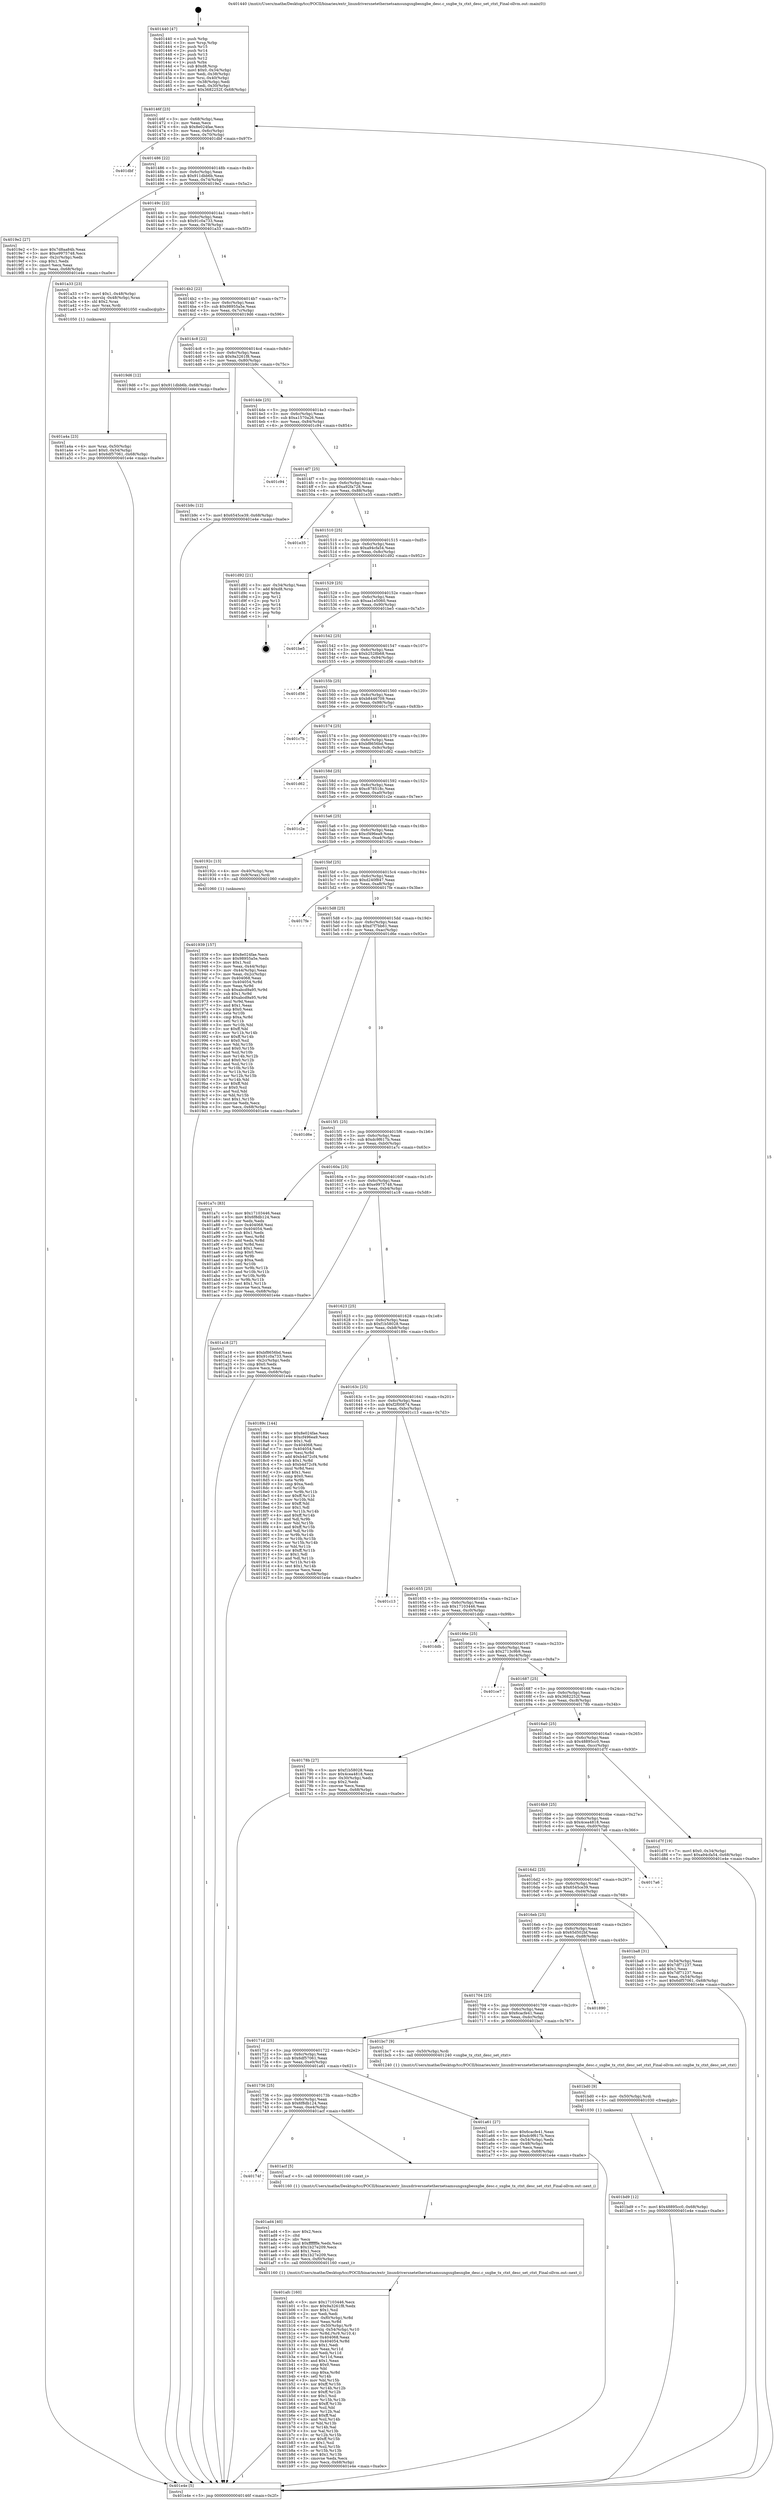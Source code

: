 digraph "0x401440" {
  label = "0x401440 (/mnt/c/Users/mathe/Desktop/tcc/POCII/binaries/extr_linuxdriversnetethernetsamsungsxgbesxgbe_desc.c_sxgbe_tx_ctxt_desc_set_ctxt_Final-ollvm.out::main(0))"
  labelloc = "t"
  node[shape=record]

  Entry [label="",width=0.3,height=0.3,shape=circle,fillcolor=black,style=filled]
  "0x40146f" [label="{
     0x40146f [23]\l
     | [instrs]\l
     &nbsp;&nbsp;0x40146f \<+3\>: mov -0x68(%rbp),%eax\l
     &nbsp;&nbsp;0x401472 \<+2\>: mov %eax,%ecx\l
     &nbsp;&nbsp;0x401474 \<+6\>: sub $0x8e024fae,%ecx\l
     &nbsp;&nbsp;0x40147a \<+3\>: mov %eax,-0x6c(%rbp)\l
     &nbsp;&nbsp;0x40147d \<+3\>: mov %ecx,-0x70(%rbp)\l
     &nbsp;&nbsp;0x401480 \<+6\>: je 0000000000401dbf \<main+0x97f\>\l
  }"]
  "0x401dbf" [label="{
     0x401dbf\l
  }", style=dashed]
  "0x401486" [label="{
     0x401486 [22]\l
     | [instrs]\l
     &nbsp;&nbsp;0x401486 \<+5\>: jmp 000000000040148b \<main+0x4b\>\l
     &nbsp;&nbsp;0x40148b \<+3\>: mov -0x6c(%rbp),%eax\l
     &nbsp;&nbsp;0x40148e \<+5\>: sub $0x911dbb6b,%eax\l
     &nbsp;&nbsp;0x401493 \<+3\>: mov %eax,-0x74(%rbp)\l
     &nbsp;&nbsp;0x401496 \<+6\>: je 00000000004019e2 \<main+0x5a2\>\l
  }"]
  Exit [label="",width=0.3,height=0.3,shape=circle,fillcolor=black,style=filled,peripheries=2]
  "0x4019e2" [label="{
     0x4019e2 [27]\l
     | [instrs]\l
     &nbsp;&nbsp;0x4019e2 \<+5\>: mov $0x7d8aa84b,%eax\l
     &nbsp;&nbsp;0x4019e7 \<+5\>: mov $0xe9975748,%ecx\l
     &nbsp;&nbsp;0x4019ec \<+3\>: mov -0x2c(%rbp),%edx\l
     &nbsp;&nbsp;0x4019ef \<+3\>: cmp $0x1,%edx\l
     &nbsp;&nbsp;0x4019f2 \<+3\>: cmovl %ecx,%eax\l
     &nbsp;&nbsp;0x4019f5 \<+3\>: mov %eax,-0x68(%rbp)\l
     &nbsp;&nbsp;0x4019f8 \<+5\>: jmp 0000000000401e4e \<main+0xa0e\>\l
  }"]
  "0x40149c" [label="{
     0x40149c [22]\l
     | [instrs]\l
     &nbsp;&nbsp;0x40149c \<+5\>: jmp 00000000004014a1 \<main+0x61\>\l
     &nbsp;&nbsp;0x4014a1 \<+3\>: mov -0x6c(%rbp),%eax\l
     &nbsp;&nbsp;0x4014a4 \<+5\>: sub $0x91c0a733,%eax\l
     &nbsp;&nbsp;0x4014a9 \<+3\>: mov %eax,-0x78(%rbp)\l
     &nbsp;&nbsp;0x4014ac \<+6\>: je 0000000000401a33 \<main+0x5f3\>\l
  }"]
  "0x401bd9" [label="{
     0x401bd9 [12]\l
     | [instrs]\l
     &nbsp;&nbsp;0x401bd9 \<+7\>: movl $0x48895cc0,-0x68(%rbp)\l
     &nbsp;&nbsp;0x401be0 \<+5\>: jmp 0000000000401e4e \<main+0xa0e\>\l
  }"]
  "0x401a33" [label="{
     0x401a33 [23]\l
     | [instrs]\l
     &nbsp;&nbsp;0x401a33 \<+7\>: movl $0x1,-0x48(%rbp)\l
     &nbsp;&nbsp;0x401a3a \<+4\>: movslq -0x48(%rbp),%rax\l
     &nbsp;&nbsp;0x401a3e \<+4\>: shl $0x2,%rax\l
     &nbsp;&nbsp;0x401a42 \<+3\>: mov %rax,%rdi\l
     &nbsp;&nbsp;0x401a45 \<+5\>: call 0000000000401050 \<malloc@plt\>\l
     | [calls]\l
     &nbsp;&nbsp;0x401050 \{1\} (unknown)\l
  }"]
  "0x4014b2" [label="{
     0x4014b2 [22]\l
     | [instrs]\l
     &nbsp;&nbsp;0x4014b2 \<+5\>: jmp 00000000004014b7 \<main+0x77\>\l
     &nbsp;&nbsp;0x4014b7 \<+3\>: mov -0x6c(%rbp),%eax\l
     &nbsp;&nbsp;0x4014ba \<+5\>: sub $0x98955a5e,%eax\l
     &nbsp;&nbsp;0x4014bf \<+3\>: mov %eax,-0x7c(%rbp)\l
     &nbsp;&nbsp;0x4014c2 \<+6\>: je 00000000004019d6 \<main+0x596\>\l
  }"]
  "0x401bd0" [label="{
     0x401bd0 [9]\l
     | [instrs]\l
     &nbsp;&nbsp;0x401bd0 \<+4\>: mov -0x50(%rbp),%rdi\l
     &nbsp;&nbsp;0x401bd4 \<+5\>: call 0000000000401030 \<free@plt\>\l
     | [calls]\l
     &nbsp;&nbsp;0x401030 \{1\} (unknown)\l
  }"]
  "0x4019d6" [label="{
     0x4019d6 [12]\l
     | [instrs]\l
     &nbsp;&nbsp;0x4019d6 \<+7\>: movl $0x911dbb6b,-0x68(%rbp)\l
     &nbsp;&nbsp;0x4019dd \<+5\>: jmp 0000000000401e4e \<main+0xa0e\>\l
  }"]
  "0x4014c8" [label="{
     0x4014c8 [22]\l
     | [instrs]\l
     &nbsp;&nbsp;0x4014c8 \<+5\>: jmp 00000000004014cd \<main+0x8d\>\l
     &nbsp;&nbsp;0x4014cd \<+3\>: mov -0x6c(%rbp),%eax\l
     &nbsp;&nbsp;0x4014d0 \<+5\>: sub $0x9a3261f8,%eax\l
     &nbsp;&nbsp;0x4014d5 \<+3\>: mov %eax,-0x80(%rbp)\l
     &nbsp;&nbsp;0x4014d8 \<+6\>: je 0000000000401b9c \<main+0x75c\>\l
  }"]
  "0x401afc" [label="{
     0x401afc [160]\l
     | [instrs]\l
     &nbsp;&nbsp;0x401afc \<+5\>: mov $0x17103446,%ecx\l
     &nbsp;&nbsp;0x401b01 \<+5\>: mov $0x9a3261f8,%edx\l
     &nbsp;&nbsp;0x401b06 \<+3\>: mov $0x1,%sil\l
     &nbsp;&nbsp;0x401b09 \<+2\>: xor %edi,%edi\l
     &nbsp;&nbsp;0x401b0b \<+7\>: mov -0xf0(%rbp),%r8d\l
     &nbsp;&nbsp;0x401b12 \<+4\>: imul %eax,%r8d\l
     &nbsp;&nbsp;0x401b16 \<+4\>: mov -0x50(%rbp),%r9\l
     &nbsp;&nbsp;0x401b1a \<+4\>: movslq -0x54(%rbp),%r10\l
     &nbsp;&nbsp;0x401b1e \<+4\>: mov %r8d,(%r9,%r10,4)\l
     &nbsp;&nbsp;0x401b22 \<+7\>: mov 0x404068,%eax\l
     &nbsp;&nbsp;0x401b29 \<+8\>: mov 0x404054,%r8d\l
     &nbsp;&nbsp;0x401b31 \<+3\>: sub $0x1,%edi\l
     &nbsp;&nbsp;0x401b34 \<+3\>: mov %eax,%r11d\l
     &nbsp;&nbsp;0x401b37 \<+3\>: add %edi,%r11d\l
     &nbsp;&nbsp;0x401b3a \<+4\>: imul %r11d,%eax\l
     &nbsp;&nbsp;0x401b3e \<+3\>: and $0x1,%eax\l
     &nbsp;&nbsp;0x401b41 \<+3\>: cmp $0x0,%eax\l
     &nbsp;&nbsp;0x401b44 \<+3\>: sete %bl\l
     &nbsp;&nbsp;0x401b47 \<+4\>: cmp $0xa,%r8d\l
     &nbsp;&nbsp;0x401b4b \<+4\>: setl %r14b\l
     &nbsp;&nbsp;0x401b4f \<+3\>: mov %bl,%r15b\l
     &nbsp;&nbsp;0x401b52 \<+4\>: xor $0xff,%r15b\l
     &nbsp;&nbsp;0x401b56 \<+3\>: mov %r14b,%r12b\l
     &nbsp;&nbsp;0x401b59 \<+4\>: xor $0xff,%r12b\l
     &nbsp;&nbsp;0x401b5d \<+4\>: xor $0x1,%sil\l
     &nbsp;&nbsp;0x401b61 \<+3\>: mov %r15b,%r13b\l
     &nbsp;&nbsp;0x401b64 \<+4\>: and $0xff,%r13b\l
     &nbsp;&nbsp;0x401b68 \<+3\>: and %sil,%bl\l
     &nbsp;&nbsp;0x401b6b \<+3\>: mov %r12b,%al\l
     &nbsp;&nbsp;0x401b6e \<+2\>: and $0xff,%al\l
     &nbsp;&nbsp;0x401b70 \<+3\>: and %sil,%r14b\l
     &nbsp;&nbsp;0x401b73 \<+3\>: or %bl,%r13b\l
     &nbsp;&nbsp;0x401b76 \<+3\>: or %r14b,%al\l
     &nbsp;&nbsp;0x401b79 \<+3\>: xor %al,%r13b\l
     &nbsp;&nbsp;0x401b7c \<+3\>: or %r12b,%r15b\l
     &nbsp;&nbsp;0x401b7f \<+4\>: xor $0xff,%r15b\l
     &nbsp;&nbsp;0x401b83 \<+4\>: or $0x1,%sil\l
     &nbsp;&nbsp;0x401b87 \<+3\>: and %sil,%r15b\l
     &nbsp;&nbsp;0x401b8a \<+3\>: or %r15b,%r13b\l
     &nbsp;&nbsp;0x401b8d \<+4\>: test $0x1,%r13b\l
     &nbsp;&nbsp;0x401b91 \<+3\>: cmovne %edx,%ecx\l
     &nbsp;&nbsp;0x401b94 \<+3\>: mov %ecx,-0x68(%rbp)\l
     &nbsp;&nbsp;0x401b97 \<+5\>: jmp 0000000000401e4e \<main+0xa0e\>\l
  }"]
  "0x401b9c" [label="{
     0x401b9c [12]\l
     | [instrs]\l
     &nbsp;&nbsp;0x401b9c \<+7\>: movl $0x6545ce39,-0x68(%rbp)\l
     &nbsp;&nbsp;0x401ba3 \<+5\>: jmp 0000000000401e4e \<main+0xa0e\>\l
  }"]
  "0x4014de" [label="{
     0x4014de [25]\l
     | [instrs]\l
     &nbsp;&nbsp;0x4014de \<+5\>: jmp 00000000004014e3 \<main+0xa3\>\l
     &nbsp;&nbsp;0x4014e3 \<+3\>: mov -0x6c(%rbp),%eax\l
     &nbsp;&nbsp;0x4014e6 \<+5\>: sub $0xa1570a26,%eax\l
     &nbsp;&nbsp;0x4014eb \<+6\>: mov %eax,-0x84(%rbp)\l
     &nbsp;&nbsp;0x4014f1 \<+6\>: je 0000000000401c94 \<main+0x854\>\l
  }"]
  "0x401ad4" [label="{
     0x401ad4 [40]\l
     | [instrs]\l
     &nbsp;&nbsp;0x401ad4 \<+5\>: mov $0x2,%ecx\l
     &nbsp;&nbsp;0x401ad9 \<+1\>: cltd\l
     &nbsp;&nbsp;0x401ada \<+2\>: idiv %ecx\l
     &nbsp;&nbsp;0x401adc \<+6\>: imul $0xfffffffe,%edx,%ecx\l
     &nbsp;&nbsp;0x401ae2 \<+6\>: sub $0x1b27e209,%ecx\l
     &nbsp;&nbsp;0x401ae8 \<+3\>: add $0x1,%ecx\l
     &nbsp;&nbsp;0x401aeb \<+6\>: add $0x1b27e209,%ecx\l
     &nbsp;&nbsp;0x401af1 \<+6\>: mov %ecx,-0xf0(%rbp)\l
     &nbsp;&nbsp;0x401af7 \<+5\>: call 0000000000401160 \<next_i\>\l
     | [calls]\l
     &nbsp;&nbsp;0x401160 \{1\} (/mnt/c/Users/mathe/Desktop/tcc/POCII/binaries/extr_linuxdriversnetethernetsamsungsxgbesxgbe_desc.c_sxgbe_tx_ctxt_desc_set_ctxt_Final-ollvm.out::next_i)\l
  }"]
  "0x401c94" [label="{
     0x401c94\l
  }", style=dashed]
  "0x4014f7" [label="{
     0x4014f7 [25]\l
     | [instrs]\l
     &nbsp;&nbsp;0x4014f7 \<+5\>: jmp 00000000004014fc \<main+0xbc\>\l
     &nbsp;&nbsp;0x4014fc \<+3\>: mov -0x6c(%rbp),%eax\l
     &nbsp;&nbsp;0x4014ff \<+5\>: sub $0xa92fa728,%eax\l
     &nbsp;&nbsp;0x401504 \<+6\>: mov %eax,-0x88(%rbp)\l
     &nbsp;&nbsp;0x40150a \<+6\>: je 0000000000401e35 \<main+0x9f5\>\l
  }"]
  "0x40174f" [label="{
     0x40174f\l
  }", style=dashed]
  "0x401e35" [label="{
     0x401e35\l
  }", style=dashed]
  "0x401510" [label="{
     0x401510 [25]\l
     | [instrs]\l
     &nbsp;&nbsp;0x401510 \<+5\>: jmp 0000000000401515 \<main+0xd5\>\l
     &nbsp;&nbsp;0x401515 \<+3\>: mov -0x6c(%rbp),%eax\l
     &nbsp;&nbsp;0x401518 \<+5\>: sub $0xa94cfa54,%eax\l
     &nbsp;&nbsp;0x40151d \<+6\>: mov %eax,-0x8c(%rbp)\l
     &nbsp;&nbsp;0x401523 \<+6\>: je 0000000000401d92 \<main+0x952\>\l
  }"]
  "0x401acf" [label="{
     0x401acf [5]\l
     | [instrs]\l
     &nbsp;&nbsp;0x401acf \<+5\>: call 0000000000401160 \<next_i\>\l
     | [calls]\l
     &nbsp;&nbsp;0x401160 \{1\} (/mnt/c/Users/mathe/Desktop/tcc/POCII/binaries/extr_linuxdriversnetethernetsamsungsxgbesxgbe_desc.c_sxgbe_tx_ctxt_desc_set_ctxt_Final-ollvm.out::next_i)\l
  }"]
  "0x401d92" [label="{
     0x401d92 [21]\l
     | [instrs]\l
     &nbsp;&nbsp;0x401d92 \<+3\>: mov -0x34(%rbp),%eax\l
     &nbsp;&nbsp;0x401d95 \<+7\>: add $0xd8,%rsp\l
     &nbsp;&nbsp;0x401d9c \<+1\>: pop %rbx\l
     &nbsp;&nbsp;0x401d9d \<+2\>: pop %r12\l
     &nbsp;&nbsp;0x401d9f \<+2\>: pop %r13\l
     &nbsp;&nbsp;0x401da1 \<+2\>: pop %r14\l
     &nbsp;&nbsp;0x401da3 \<+2\>: pop %r15\l
     &nbsp;&nbsp;0x401da5 \<+1\>: pop %rbp\l
     &nbsp;&nbsp;0x401da6 \<+1\>: ret\l
  }"]
  "0x401529" [label="{
     0x401529 [25]\l
     | [instrs]\l
     &nbsp;&nbsp;0x401529 \<+5\>: jmp 000000000040152e \<main+0xee\>\l
     &nbsp;&nbsp;0x40152e \<+3\>: mov -0x6c(%rbp),%eax\l
     &nbsp;&nbsp;0x401531 \<+5\>: sub $0xaa1e5060,%eax\l
     &nbsp;&nbsp;0x401536 \<+6\>: mov %eax,-0x90(%rbp)\l
     &nbsp;&nbsp;0x40153c \<+6\>: je 0000000000401be5 \<main+0x7a5\>\l
  }"]
  "0x401736" [label="{
     0x401736 [25]\l
     | [instrs]\l
     &nbsp;&nbsp;0x401736 \<+5\>: jmp 000000000040173b \<main+0x2fb\>\l
     &nbsp;&nbsp;0x40173b \<+3\>: mov -0x6c(%rbp),%eax\l
     &nbsp;&nbsp;0x40173e \<+5\>: sub $0x6f8db124,%eax\l
     &nbsp;&nbsp;0x401743 \<+6\>: mov %eax,-0xe4(%rbp)\l
     &nbsp;&nbsp;0x401749 \<+6\>: je 0000000000401acf \<main+0x68f\>\l
  }"]
  "0x401be5" [label="{
     0x401be5\l
  }", style=dashed]
  "0x401542" [label="{
     0x401542 [25]\l
     | [instrs]\l
     &nbsp;&nbsp;0x401542 \<+5\>: jmp 0000000000401547 \<main+0x107\>\l
     &nbsp;&nbsp;0x401547 \<+3\>: mov -0x6c(%rbp),%eax\l
     &nbsp;&nbsp;0x40154a \<+5\>: sub $0xb2528b68,%eax\l
     &nbsp;&nbsp;0x40154f \<+6\>: mov %eax,-0x94(%rbp)\l
     &nbsp;&nbsp;0x401555 \<+6\>: je 0000000000401d56 \<main+0x916\>\l
  }"]
  "0x401a61" [label="{
     0x401a61 [27]\l
     | [instrs]\l
     &nbsp;&nbsp;0x401a61 \<+5\>: mov $0x6cacfe41,%eax\l
     &nbsp;&nbsp;0x401a66 \<+5\>: mov $0xdc9f617b,%ecx\l
     &nbsp;&nbsp;0x401a6b \<+3\>: mov -0x54(%rbp),%edx\l
     &nbsp;&nbsp;0x401a6e \<+3\>: cmp -0x48(%rbp),%edx\l
     &nbsp;&nbsp;0x401a71 \<+3\>: cmovl %ecx,%eax\l
     &nbsp;&nbsp;0x401a74 \<+3\>: mov %eax,-0x68(%rbp)\l
     &nbsp;&nbsp;0x401a77 \<+5\>: jmp 0000000000401e4e \<main+0xa0e\>\l
  }"]
  "0x401d56" [label="{
     0x401d56\l
  }", style=dashed]
  "0x40155b" [label="{
     0x40155b [25]\l
     | [instrs]\l
     &nbsp;&nbsp;0x40155b \<+5\>: jmp 0000000000401560 \<main+0x120\>\l
     &nbsp;&nbsp;0x401560 \<+3\>: mov -0x6c(%rbp),%eax\l
     &nbsp;&nbsp;0x401563 \<+5\>: sub $0xb8446709,%eax\l
     &nbsp;&nbsp;0x401568 \<+6\>: mov %eax,-0x98(%rbp)\l
     &nbsp;&nbsp;0x40156e \<+6\>: je 0000000000401c7b \<main+0x83b\>\l
  }"]
  "0x40171d" [label="{
     0x40171d [25]\l
     | [instrs]\l
     &nbsp;&nbsp;0x40171d \<+5\>: jmp 0000000000401722 \<main+0x2e2\>\l
     &nbsp;&nbsp;0x401722 \<+3\>: mov -0x6c(%rbp),%eax\l
     &nbsp;&nbsp;0x401725 \<+5\>: sub $0x6df57061,%eax\l
     &nbsp;&nbsp;0x40172a \<+6\>: mov %eax,-0xe0(%rbp)\l
     &nbsp;&nbsp;0x401730 \<+6\>: je 0000000000401a61 \<main+0x621\>\l
  }"]
  "0x401c7b" [label="{
     0x401c7b\l
  }", style=dashed]
  "0x401574" [label="{
     0x401574 [25]\l
     | [instrs]\l
     &nbsp;&nbsp;0x401574 \<+5\>: jmp 0000000000401579 \<main+0x139\>\l
     &nbsp;&nbsp;0x401579 \<+3\>: mov -0x6c(%rbp),%eax\l
     &nbsp;&nbsp;0x40157c \<+5\>: sub $0xbf8656bd,%eax\l
     &nbsp;&nbsp;0x401581 \<+6\>: mov %eax,-0x9c(%rbp)\l
     &nbsp;&nbsp;0x401587 \<+6\>: je 0000000000401d62 \<main+0x922\>\l
  }"]
  "0x401bc7" [label="{
     0x401bc7 [9]\l
     | [instrs]\l
     &nbsp;&nbsp;0x401bc7 \<+4\>: mov -0x50(%rbp),%rdi\l
     &nbsp;&nbsp;0x401bcb \<+5\>: call 0000000000401240 \<sxgbe_tx_ctxt_desc_set_ctxt\>\l
     | [calls]\l
     &nbsp;&nbsp;0x401240 \{1\} (/mnt/c/Users/mathe/Desktop/tcc/POCII/binaries/extr_linuxdriversnetethernetsamsungsxgbesxgbe_desc.c_sxgbe_tx_ctxt_desc_set_ctxt_Final-ollvm.out::sxgbe_tx_ctxt_desc_set_ctxt)\l
  }"]
  "0x401d62" [label="{
     0x401d62\l
  }", style=dashed]
  "0x40158d" [label="{
     0x40158d [25]\l
     | [instrs]\l
     &nbsp;&nbsp;0x40158d \<+5\>: jmp 0000000000401592 \<main+0x152\>\l
     &nbsp;&nbsp;0x401592 \<+3\>: mov -0x6c(%rbp),%eax\l
     &nbsp;&nbsp;0x401595 \<+5\>: sub $0xc878518c,%eax\l
     &nbsp;&nbsp;0x40159a \<+6\>: mov %eax,-0xa0(%rbp)\l
     &nbsp;&nbsp;0x4015a0 \<+6\>: je 0000000000401c2e \<main+0x7ee\>\l
  }"]
  "0x401704" [label="{
     0x401704 [25]\l
     | [instrs]\l
     &nbsp;&nbsp;0x401704 \<+5\>: jmp 0000000000401709 \<main+0x2c9\>\l
     &nbsp;&nbsp;0x401709 \<+3\>: mov -0x6c(%rbp),%eax\l
     &nbsp;&nbsp;0x40170c \<+5\>: sub $0x6cacfe41,%eax\l
     &nbsp;&nbsp;0x401711 \<+6\>: mov %eax,-0xdc(%rbp)\l
     &nbsp;&nbsp;0x401717 \<+6\>: je 0000000000401bc7 \<main+0x787\>\l
  }"]
  "0x401c2e" [label="{
     0x401c2e\l
  }", style=dashed]
  "0x4015a6" [label="{
     0x4015a6 [25]\l
     | [instrs]\l
     &nbsp;&nbsp;0x4015a6 \<+5\>: jmp 00000000004015ab \<main+0x16b\>\l
     &nbsp;&nbsp;0x4015ab \<+3\>: mov -0x6c(%rbp),%eax\l
     &nbsp;&nbsp;0x4015ae \<+5\>: sub $0xcf496ea9,%eax\l
     &nbsp;&nbsp;0x4015b3 \<+6\>: mov %eax,-0xa4(%rbp)\l
     &nbsp;&nbsp;0x4015b9 \<+6\>: je 000000000040192c \<main+0x4ec\>\l
  }"]
  "0x401890" [label="{
     0x401890\l
  }", style=dashed]
  "0x40192c" [label="{
     0x40192c [13]\l
     | [instrs]\l
     &nbsp;&nbsp;0x40192c \<+4\>: mov -0x40(%rbp),%rax\l
     &nbsp;&nbsp;0x401930 \<+4\>: mov 0x8(%rax),%rdi\l
     &nbsp;&nbsp;0x401934 \<+5\>: call 0000000000401060 \<atoi@plt\>\l
     | [calls]\l
     &nbsp;&nbsp;0x401060 \{1\} (unknown)\l
  }"]
  "0x4015bf" [label="{
     0x4015bf [25]\l
     | [instrs]\l
     &nbsp;&nbsp;0x4015bf \<+5\>: jmp 00000000004015c4 \<main+0x184\>\l
     &nbsp;&nbsp;0x4015c4 \<+3\>: mov -0x6c(%rbp),%eax\l
     &nbsp;&nbsp;0x4015c7 \<+5\>: sub $0xd240f847,%eax\l
     &nbsp;&nbsp;0x4015cc \<+6\>: mov %eax,-0xa8(%rbp)\l
     &nbsp;&nbsp;0x4015d2 \<+6\>: je 00000000004017fe \<main+0x3be\>\l
  }"]
  "0x4016eb" [label="{
     0x4016eb [25]\l
     | [instrs]\l
     &nbsp;&nbsp;0x4016eb \<+5\>: jmp 00000000004016f0 \<main+0x2b0\>\l
     &nbsp;&nbsp;0x4016f0 \<+3\>: mov -0x6c(%rbp),%eax\l
     &nbsp;&nbsp;0x4016f3 \<+5\>: sub $0x65d502bf,%eax\l
     &nbsp;&nbsp;0x4016f8 \<+6\>: mov %eax,-0xd8(%rbp)\l
     &nbsp;&nbsp;0x4016fe \<+6\>: je 0000000000401890 \<main+0x450\>\l
  }"]
  "0x4017fe" [label="{
     0x4017fe\l
  }", style=dashed]
  "0x4015d8" [label="{
     0x4015d8 [25]\l
     | [instrs]\l
     &nbsp;&nbsp;0x4015d8 \<+5\>: jmp 00000000004015dd \<main+0x19d\>\l
     &nbsp;&nbsp;0x4015dd \<+3\>: mov -0x6c(%rbp),%eax\l
     &nbsp;&nbsp;0x4015e0 \<+5\>: sub $0xd7f7bb61,%eax\l
     &nbsp;&nbsp;0x4015e5 \<+6\>: mov %eax,-0xac(%rbp)\l
     &nbsp;&nbsp;0x4015eb \<+6\>: je 0000000000401d6e \<main+0x92e\>\l
  }"]
  "0x401ba8" [label="{
     0x401ba8 [31]\l
     | [instrs]\l
     &nbsp;&nbsp;0x401ba8 \<+3\>: mov -0x54(%rbp),%eax\l
     &nbsp;&nbsp;0x401bab \<+5\>: add $0x7df71237,%eax\l
     &nbsp;&nbsp;0x401bb0 \<+3\>: add $0x1,%eax\l
     &nbsp;&nbsp;0x401bb3 \<+5\>: sub $0x7df71237,%eax\l
     &nbsp;&nbsp;0x401bb8 \<+3\>: mov %eax,-0x54(%rbp)\l
     &nbsp;&nbsp;0x401bbb \<+7\>: movl $0x6df57061,-0x68(%rbp)\l
     &nbsp;&nbsp;0x401bc2 \<+5\>: jmp 0000000000401e4e \<main+0xa0e\>\l
  }"]
  "0x401d6e" [label="{
     0x401d6e\l
  }", style=dashed]
  "0x4015f1" [label="{
     0x4015f1 [25]\l
     | [instrs]\l
     &nbsp;&nbsp;0x4015f1 \<+5\>: jmp 00000000004015f6 \<main+0x1b6\>\l
     &nbsp;&nbsp;0x4015f6 \<+3\>: mov -0x6c(%rbp),%eax\l
     &nbsp;&nbsp;0x4015f9 \<+5\>: sub $0xdc9f617b,%eax\l
     &nbsp;&nbsp;0x4015fe \<+6\>: mov %eax,-0xb0(%rbp)\l
     &nbsp;&nbsp;0x401604 \<+6\>: je 0000000000401a7c \<main+0x63c\>\l
  }"]
  "0x4016d2" [label="{
     0x4016d2 [25]\l
     | [instrs]\l
     &nbsp;&nbsp;0x4016d2 \<+5\>: jmp 00000000004016d7 \<main+0x297\>\l
     &nbsp;&nbsp;0x4016d7 \<+3\>: mov -0x6c(%rbp),%eax\l
     &nbsp;&nbsp;0x4016da \<+5\>: sub $0x6545ce39,%eax\l
     &nbsp;&nbsp;0x4016df \<+6\>: mov %eax,-0xd4(%rbp)\l
     &nbsp;&nbsp;0x4016e5 \<+6\>: je 0000000000401ba8 \<main+0x768\>\l
  }"]
  "0x401a7c" [label="{
     0x401a7c [83]\l
     | [instrs]\l
     &nbsp;&nbsp;0x401a7c \<+5\>: mov $0x17103446,%eax\l
     &nbsp;&nbsp;0x401a81 \<+5\>: mov $0x6f8db124,%ecx\l
     &nbsp;&nbsp;0x401a86 \<+2\>: xor %edx,%edx\l
     &nbsp;&nbsp;0x401a88 \<+7\>: mov 0x404068,%esi\l
     &nbsp;&nbsp;0x401a8f \<+7\>: mov 0x404054,%edi\l
     &nbsp;&nbsp;0x401a96 \<+3\>: sub $0x1,%edx\l
     &nbsp;&nbsp;0x401a99 \<+3\>: mov %esi,%r8d\l
     &nbsp;&nbsp;0x401a9c \<+3\>: add %edx,%r8d\l
     &nbsp;&nbsp;0x401a9f \<+4\>: imul %r8d,%esi\l
     &nbsp;&nbsp;0x401aa3 \<+3\>: and $0x1,%esi\l
     &nbsp;&nbsp;0x401aa6 \<+3\>: cmp $0x0,%esi\l
     &nbsp;&nbsp;0x401aa9 \<+4\>: sete %r9b\l
     &nbsp;&nbsp;0x401aad \<+3\>: cmp $0xa,%edi\l
     &nbsp;&nbsp;0x401ab0 \<+4\>: setl %r10b\l
     &nbsp;&nbsp;0x401ab4 \<+3\>: mov %r9b,%r11b\l
     &nbsp;&nbsp;0x401ab7 \<+3\>: and %r10b,%r11b\l
     &nbsp;&nbsp;0x401aba \<+3\>: xor %r10b,%r9b\l
     &nbsp;&nbsp;0x401abd \<+3\>: or %r9b,%r11b\l
     &nbsp;&nbsp;0x401ac0 \<+4\>: test $0x1,%r11b\l
     &nbsp;&nbsp;0x401ac4 \<+3\>: cmovne %ecx,%eax\l
     &nbsp;&nbsp;0x401ac7 \<+3\>: mov %eax,-0x68(%rbp)\l
     &nbsp;&nbsp;0x401aca \<+5\>: jmp 0000000000401e4e \<main+0xa0e\>\l
  }"]
  "0x40160a" [label="{
     0x40160a [25]\l
     | [instrs]\l
     &nbsp;&nbsp;0x40160a \<+5\>: jmp 000000000040160f \<main+0x1cf\>\l
     &nbsp;&nbsp;0x40160f \<+3\>: mov -0x6c(%rbp),%eax\l
     &nbsp;&nbsp;0x401612 \<+5\>: sub $0xe9975748,%eax\l
     &nbsp;&nbsp;0x401617 \<+6\>: mov %eax,-0xb4(%rbp)\l
     &nbsp;&nbsp;0x40161d \<+6\>: je 0000000000401a18 \<main+0x5d8\>\l
  }"]
  "0x4017a6" [label="{
     0x4017a6\l
  }", style=dashed]
  "0x401a18" [label="{
     0x401a18 [27]\l
     | [instrs]\l
     &nbsp;&nbsp;0x401a18 \<+5\>: mov $0xbf8656bd,%eax\l
     &nbsp;&nbsp;0x401a1d \<+5\>: mov $0x91c0a733,%ecx\l
     &nbsp;&nbsp;0x401a22 \<+3\>: mov -0x2c(%rbp),%edx\l
     &nbsp;&nbsp;0x401a25 \<+3\>: cmp $0x0,%edx\l
     &nbsp;&nbsp;0x401a28 \<+3\>: cmove %ecx,%eax\l
     &nbsp;&nbsp;0x401a2b \<+3\>: mov %eax,-0x68(%rbp)\l
     &nbsp;&nbsp;0x401a2e \<+5\>: jmp 0000000000401e4e \<main+0xa0e\>\l
  }"]
  "0x401623" [label="{
     0x401623 [25]\l
     | [instrs]\l
     &nbsp;&nbsp;0x401623 \<+5\>: jmp 0000000000401628 \<main+0x1e8\>\l
     &nbsp;&nbsp;0x401628 \<+3\>: mov -0x6c(%rbp),%eax\l
     &nbsp;&nbsp;0x40162b \<+5\>: sub $0xf1b58028,%eax\l
     &nbsp;&nbsp;0x401630 \<+6\>: mov %eax,-0xb8(%rbp)\l
     &nbsp;&nbsp;0x401636 \<+6\>: je 000000000040189c \<main+0x45c\>\l
  }"]
  "0x4016b9" [label="{
     0x4016b9 [25]\l
     | [instrs]\l
     &nbsp;&nbsp;0x4016b9 \<+5\>: jmp 00000000004016be \<main+0x27e\>\l
     &nbsp;&nbsp;0x4016be \<+3\>: mov -0x6c(%rbp),%eax\l
     &nbsp;&nbsp;0x4016c1 \<+5\>: sub $0x4cea4818,%eax\l
     &nbsp;&nbsp;0x4016c6 \<+6\>: mov %eax,-0xd0(%rbp)\l
     &nbsp;&nbsp;0x4016cc \<+6\>: je 00000000004017a6 \<main+0x366\>\l
  }"]
  "0x40189c" [label="{
     0x40189c [144]\l
     | [instrs]\l
     &nbsp;&nbsp;0x40189c \<+5\>: mov $0x8e024fae,%eax\l
     &nbsp;&nbsp;0x4018a1 \<+5\>: mov $0xcf496ea9,%ecx\l
     &nbsp;&nbsp;0x4018a6 \<+2\>: mov $0x1,%dl\l
     &nbsp;&nbsp;0x4018a8 \<+7\>: mov 0x404068,%esi\l
     &nbsp;&nbsp;0x4018af \<+7\>: mov 0x404054,%edi\l
     &nbsp;&nbsp;0x4018b6 \<+3\>: mov %esi,%r8d\l
     &nbsp;&nbsp;0x4018b9 \<+7\>: add $0xb4d72cf4,%r8d\l
     &nbsp;&nbsp;0x4018c0 \<+4\>: sub $0x1,%r8d\l
     &nbsp;&nbsp;0x4018c4 \<+7\>: sub $0xb4d72cf4,%r8d\l
     &nbsp;&nbsp;0x4018cb \<+4\>: imul %r8d,%esi\l
     &nbsp;&nbsp;0x4018cf \<+3\>: and $0x1,%esi\l
     &nbsp;&nbsp;0x4018d2 \<+3\>: cmp $0x0,%esi\l
     &nbsp;&nbsp;0x4018d5 \<+4\>: sete %r9b\l
     &nbsp;&nbsp;0x4018d9 \<+3\>: cmp $0xa,%edi\l
     &nbsp;&nbsp;0x4018dc \<+4\>: setl %r10b\l
     &nbsp;&nbsp;0x4018e0 \<+3\>: mov %r9b,%r11b\l
     &nbsp;&nbsp;0x4018e3 \<+4\>: xor $0xff,%r11b\l
     &nbsp;&nbsp;0x4018e7 \<+3\>: mov %r10b,%bl\l
     &nbsp;&nbsp;0x4018ea \<+3\>: xor $0xff,%bl\l
     &nbsp;&nbsp;0x4018ed \<+3\>: xor $0x1,%dl\l
     &nbsp;&nbsp;0x4018f0 \<+3\>: mov %r11b,%r14b\l
     &nbsp;&nbsp;0x4018f3 \<+4\>: and $0xff,%r14b\l
     &nbsp;&nbsp;0x4018f7 \<+3\>: and %dl,%r9b\l
     &nbsp;&nbsp;0x4018fa \<+3\>: mov %bl,%r15b\l
     &nbsp;&nbsp;0x4018fd \<+4\>: and $0xff,%r15b\l
     &nbsp;&nbsp;0x401901 \<+3\>: and %dl,%r10b\l
     &nbsp;&nbsp;0x401904 \<+3\>: or %r9b,%r14b\l
     &nbsp;&nbsp;0x401907 \<+3\>: or %r10b,%r15b\l
     &nbsp;&nbsp;0x40190a \<+3\>: xor %r15b,%r14b\l
     &nbsp;&nbsp;0x40190d \<+3\>: or %bl,%r11b\l
     &nbsp;&nbsp;0x401910 \<+4\>: xor $0xff,%r11b\l
     &nbsp;&nbsp;0x401914 \<+3\>: or $0x1,%dl\l
     &nbsp;&nbsp;0x401917 \<+3\>: and %dl,%r11b\l
     &nbsp;&nbsp;0x40191a \<+3\>: or %r11b,%r14b\l
     &nbsp;&nbsp;0x40191d \<+4\>: test $0x1,%r14b\l
     &nbsp;&nbsp;0x401921 \<+3\>: cmovne %ecx,%eax\l
     &nbsp;&nbsp;0x401924 \<+3\>: mov %eax,-0x68(%rbp)\l
     &nbsp;&nbsp;0x401927 \<+5\>: jmp 0000000000401e4e \<main+0xa0e\>\l
  }"]
  "0x40163c" [label="{
     0x40163c [25]\l
     | [instrs]\l
     &nbsp;&nbsp;0x40163c \<+5\>: jmp 0000000000401641 \<main+0x201\>\l
     &nbsp;&nbsp;0x401641 \<+3\>: mov -0x6c(%rbp),%eax\l
     &nbsp;&nbsp;0x401644 \<+5\>: sub $0xf2f00874,%eax\l
     &nbsp;&nbsp;0x401649 \<+6\>: mov %eax,-0xbc(%rbp)\l
     &nbsp;&nbsp;0x40164f \<+6\>: je 0000000000401c13 \<main+0x7d3\>\l
  }"]
  "0x401d7f" [label="{
     0x401d7f [19]\l
     | [instrs]\l
     &nbsp;&nbsp;0x401d7f \<+7\>: movl $0x0,-0x34(%rbp)\l
     &nbsp;&nbsp;0x401d86 \<+7\>: movl $0xa94cfa54,-0x68(%rbp)\l
     &nbsp;&nbsp;0x401d8d \<+5\>: jmp 0000000000401e4e \<main+0xa0e\>\l
  }"]
  "0x401c13" [label="{
     0x401c13\l
  }", style=dashed]
  "0x401655" [label="{
     0x401655 [25]\l
     | [instrs]\l
     &nbsp;&nbsp;0x401655 \<+5\>: jmp 000000000040165a \<main+0x21a\>\l
     &nbsp;&nbsp;0x40165a \<+3\>: mov -0x6c(%rbp),%eax\l
     &nbsp;&nbsp;0x40165d \<+5\>: sub $0x17103446,%eax\l
     &nbsp;&nbsp;0x401662 \<+6\>: mov %eax,-0xc0(%rbp)\l
     &nbsp;&nbsp;0x401668 \<+6\>: je 0000000000401ddb \<main+0x99b\>\l
  }"]
  "0x401a4a" [label="{
     0x401a4a [23]\l
     | [instrs]\l
     &nbsp;&nbsp;0x401a4a \<+4\>: mov %rax,-0x50(%rbp)\l
     &nbsp;&nbsp;0x401a4e \<+7\>: movl $0x0,-0x54(%rbp)\l
     &nbsp;&nbsp;0x401a55 \<+7\>: movl $0x6df57061,-0x68(%rbp)\l
     &nbsp;&nbsp;0x401a5c \<+5\>: jmp 0000000000401e4e \<main+0xa0e\>\l
  }"]
  "0x401ddb" [label="{
     0x401ddb\l
  }", style=dashed]
  "0x40166e" [label="{
     0x40166e [25]\l
     | [instrs]\l
     &nbsp;&nbsp;0x40166e \<+5\>: jmp 0000000000401673 \<main+0x233\>\l
     &nbsp;&nbsp;0x401673 \<+3\>: mov -0x6c(%rbp),%eax\l
     &nbsp;&nbsp;0x401676 \<+5\>: sub $0x2713c9b9,%eax\l
     &nbsp;&nbsp;0x40167b \<+6\>: mov %eax,-0xc4(%rbp)\l
     &nbsp;&nbsp;0x401681 \<+6\>: je 0000000000401ce7 \<main+0x8a7\>\l
  }"]
  "0x401939" [label="{
     0x401939 [157]\l
     | [instrs]\l
     &nbsp;&nbsp;0x401939 \<+5\>: mov $0x8e024fae,%ecx\l
     &nbsp;&nbsp;0x40193e \<+5\>: mov $0x98955a5e,%edx\l
     &nbsp;&nbsp;0x401943 \<+3\>: mov $0x1,%sil\l
     &nbsp;&nbsp;0x401946 \<+3\>: mov %eax,-0x44(%rbp)\l
     &nbsp;&nbsp;0x401949 \<+3\>: mov -0x44(%rbp),%eax\l
     &nbsp;&nbsp;0x40194c \<+3\>: mov %eax,-0x2c(%rbp)\l
     &nbsp;&nbsp;0x40194f \<+7\>: mov 0x404068,%eax\l
     &nbsp;&nbsp;0x401956 \<+8\>: mov 0x404054,%r8d\l
     &nbsp;&nbsp;0x40195e \<+3\>: mov %eax,%r9d\l
     &nbsp;&nbsp;0x401961 \<+7\>: sub $0xabcd9a95,%r9d\l
     &nbsp;&nbsp;0x401968 \<+4\>: sub $0x1,%r9d\l
     &nbsp;&nbsp;0x40196c \<+7\>: add $0xabcd9a95,%r9d\l
     &nbsp;&nbsp;0x401973 \<+4\>: imul %r9d,%eax\l
     &nbsp;&nbsp;0x401977 \<+3\>: and $0x1,%eax\l
     &nbsp;&nbsp;0x40197a \<+3\>: cmp $0x0,%eax\l
     &nbsp;&nbsp;0x40197d \<+4\>: sete %r10b\l
     &nbsp;&nbsp;0x401981 \<+4\>: cmp $0xa,%r8d\l
     &nbsp;&nbsp;0x401985 \<+4\>: setl %r11b\l
     &nbsp;&nbsp;0x401989 \<+3\>: mov %r10b,%bl\l
     &nbsp;&nbsp;0x40198c \<+3\>: xor $0xff,%bl\l
     &nbsp;&nbsp;0x40198f \<+3\>: mov %r11b,%r14b\l
     &nbsp;&nbsp;0x401992 \<+4\>: xor $0xff,%r14b\l
     &nbsp;&nbsp;0x401996 \<+4\>: xor $0x0,%sil\l
     &nbsp;&nbsp;0x40199a \<+3\>: mov %bl,%r15b\l
     &nbsp;&nbsp;0x40199d \<+4\>: and $0x0,%r15b\l
     &nbsp;&nbsp;0x4019a1 \<+3\>: and %sil,%r10b\l
     &nbsp;&nbsp;0x4019a4 \<+3\>: mov %r14b,%r12b\l
     &nbsp;&nbsp;0x4019a7 \<+4\>: and $0x0,%r12b\l
     &nbsp;&nbsp;0x4019ab \<+3\>: and %sil,%r11b\l
     &nbsp;&nbsp;0x4019ae \<+3\>: or %r10b,%r15b\l
     &nbsp;&nbsp;0x4019b1 \<+3\>: or %r11b,%r12b\l
     &nbsp;&nbsp;0x4019b4 \<+3\>: xor %r12b,%r15b\l
     &nbsp;&nbsp;0x4019b7 \<+3\>: or %r14b,%bl\l
     &nbsp;&nbsp;0x4019ba \<+3\>: xor $0xff,%bl\l
     &nbsp;&nbsp;0x4019bd \<+4\>: or $0x0,%sil\l
     &nbsp;&nbsp;0x4019c1 \<+3\>: and %sil,%bl\l
     &nbsp;&nbsp;0x4019c4 \<+3\>: or %bl,%r15b\l
     &nbsp;&nbsp;0x4019c7 \<+4\>: test $0x1,%r15b\l
     &nbsp;&nbsp;0x4019cb \<+3\>: cmovne %edx,%ecx\l
     &nbsp;&nbsp;0x4019ce \<+3\>: mov %ecx,-0x68(%rbp)\l
     &nbsp;&nbsp;0x4019d1 \<+5\>: jmp 0000000000401e4e \<main+0xa0e\>\l
  }"]
  "0x401ce7" [label="{
     0x401ce7\l
  }", style=dashed]
  "0x401687" [label="{
     0x401687 [25]\l
     | [instrs]\l
     &nbsp;&nbsp;0x401687 \<+5\>: jmp 000000000040168c \<main+0x24c\>\l
     &nbsp;&nbsp;0x40168c \<+3\>: mov -0x6c(%rbp),%eax\l
     &nbsp;&nbsp;0x40168f \<+5\>: sub $0x3682252f,%eax\l
     &nbsp;&nbsp;0x401694 \<+6\>: mov %eax,-0xc8(%rbp)\l
     &nbsp;&nbsp;0x40169a \<+6\>: je 000000000040178b \<main+0x34b\>\l
  }"]
  "0x401440" [label="{
     0x401440 [47]\l
     | [instrs]\l
     &nbsp;&nbsp;0x401440 \<+1\>: push %rbp\l
     &nbsp;&nbsp;0x401441 \<+3\>: mov %rsp,%rbp\l
     &nbsp;&nbsp;0x401444 \<+2\>: push %r15\l
     &nbsp;&nbsp;0x401446 \<+2\>: push %r14\l
     &nbsp;&nbsp;0x401448 \<+2\>: push %r13\l
     &nbsp;&nbsp;0x40144a \<+2\>: push %r12\l
     &nbsp;&nbsp;0x40144c \<+1\>: push %rbx\l
     &nbsp;&nbsp;0x40144d \<+7\>: sub $0xd8,%rsp\l
     &nbsp;&nbsp;0x401454 \<+7\>: movl $0x0,-0x34(%rbp)\l
     &nbsp;&nbsp;0x40145b \<+3\>: mov %edi,-0x38(%rbp)\l
     &nbsp;&nbsp;0x40145e \<+4\>: mov %rsi,-0x40(%rbp)\l
     &nbsp;&nbsp;0x401462 \<+3\>: mov -0x38(%rbp),%edi\l
     &nbsp;&nbsp;0x401465 \<+3\>: mov %edi,-0x30(%rbp)\l
     &nbsp;&nbsp;0x401468 \<+7\>: movl $0x3682252f,-0x68(%rbp)\l
  }"]
  "0x40178b" [label="{
     0x40178b [27]\l
     | [instrs]\l
     &nbsp;&nbsp;0x40178b \<+5\>: mov $0xf1b58028,%eax\l
     &nbsp;&nbsp;0x401790 \<+5\>: mov $0x4cea4818,%ecx\l
     &nbsp;&nbsp;0x401795 \<+3\>: mov -0x30(%rbp),%edx\l
     &nbsp;&nbsp;0x401798 \<+3\>: cmp $0x2,%edx\l
     &nbsp;&nbsp;0x40179b \<+3\>: cmovne %ecx,%eax\l
     &nbsp;&nbsp;0x40179e \<+3\>: mov %eax,-0x68(%rbp)\l
     &nbsp;&nbsp;0x4017a1 \<+5\>: jmp 0000000000401e4e \<main+0xa0e\>\l
  }"]
  "0x4016a0" [label="{
     0x4016a0 [25]\l
     | [instrs]\l
     &nbsp;&nbsp;0x4016a0 \<+5\>: jmp 00000000004016a5 \<main+0x265\>\l
     &nbsp;&nbsp;0x4016a5 \<+3\>: mov -0x6c(%rbp),%eax\l
     &nbsp;&nbsp;0x4016a8 \<+5\>: sub $0x48895cc0,%eax\l
     &nbsp;&nbsp;0x4016ad \<+6\>: mov %eax,-0xcc(%rbp)\l
     &nbsp;&nbsp;0x4016b3 \<+6\>: je 0000000000401d7f \<main+0x93f\>\l
  }"]
  "0x401e4e" [label="{
     0x401e4e [5]\l
     | [instrs]\l
     &nbsp;&nbsp;0x401e4e \<+5\>: jmp 000000000040146f \<main+0x2f\>\l
  }"]
  Entry -> "0x401440" [label=" 1"]
  "0x40146f" -> "0x401dbf" [label=" 0"]
  "0x40146f" -> "0x401486" [label=" 16"]
  "0x401d92" -> Exit [label=" 1"]
  "0x401486" -> "0x4019e2" [label=" 1"]
  "0x401486" -> "0x40149c" [label=" 15"]
  "0x401d7f" -> "0x401e4e" [label=" 1"]
  "0x40149c" -> "0x401a33" [label=" 1"]
  "0x40149c" -> "0x4014b2" [label=" 14"]
  "0x401bd9" -> "0x401e4e" [label=" 1"]
  "0x4014b2" -> "0x4019d6" [label=" 1"]
  "0x4014b2" -> "0x4014c8" [label=" 13"]
  "0x401bd0" -> "0x401bd9" [label=" 1"]
  "0x4014c8" -> "0x401b9c" [label=" 1"]
  "0x4014c8" -> "0x4014de" [label=" 12"]
  "0x401bc7" -> "0x401bd0" [label=" 1"]
  "0x4014de" -> "0x401c94" [label=" 0"]
  "0x4014de" -> "0x4014f7" [label=" 12"]
  "0x401ba8" -> "0x401e4e" [label=" 1"]
  "0x4014f7" -> "0x401e35" [label=" 0"]
  "0x4014f7" -> "0x401510" [label=" 12"]
  "0x401b9c" -> "0x401e4e" [label=" 1"]
  "0x401510" -> "0x401d92" [label=" 1"]
  "0x401510" -> "0x401529" [label=" 11"]
  "0x401afc" -> "0x401e4e" [label=" 1"]
  "0x401529" -> "0x401be5" [label=" 0"]
  "0x401529" -> "0x401542" [label=" 11"]
  "0x401acf" -> "0x401ad4" [label=" 1"]
  "0x401542" -> "0x401d56" [label=" 0"]
  "0x401542" -> "0x40155b" [label=" 11"]
  "0x401736" -> "0x40174f" [label=" 0"]
  "0x40155b" -> "0x401c7b" [label=" 0"]
  "0x40155b" -> "0x401574" [label=" 11"]
  "0x401ad4" -> "0x401afc" [label=" 1"]
  "0x401574" -> "0x401d62" [label=" 0"]
  "0x401574" -> "0x40158d" [label=" 11"]
  "0x401a7c" -> "0x401e4e" [label=" 1"]
  "0x40158d" -> "0x401c2e" [label=" 0"]
  "0x40158d" -> "0x4015a6" [label=" 11"]
  "0x40171d" -> "0x401736" [label=" 1"]
  "0x4015a6" -> "0x40192c" [label=" 1"]
  "0x4015a6" -> "0x4015bf" [label=" 10"]
  "0x40171d" -> "0x401a61" [label=" 2"]
  "0x4015bf" -> "0x4017fe" [label=" 0"]
  "0x4015bf" -> "0x4015d8" [label=" 10"]
  "0x401704" -> "0x40171d" [label=" 3"]
  "0x4015d8" -> "0x401d6e" [label=" 0"]
  "0x4015d8" -> "0x4015f1" [label=" 10"]
  "0x401704" -> "0x401bc7" [label=" 1"]
  "0x4015f1" -> "0x401a7c" [label=" 1"]
  "0x4015f1" -> "0x40160a" [label=" 9"]
  "0x4016eb" -> "0x401704" [label=" 4"]
  "0x40160a" -> "0x401a18" [label=" 1"]
  "0x40160a" -> "0x401623" [label=" 8"]
  "0x4016eb" -> "0x401890" [label=" 0"]
  "0x401623" -> "0x40189c" [label=" 1"]
  "0x401623" -> "0x40163c" [label=" 7"]
  "0x4016d2" -> "0x4016eb" [label=" 4"]
  "0x40163c" -> "0x401c13" [label=" 0"]
  "0x40163c" -> "0x401655" [label=" 7"]
  "0x4016d2" -> "0x401ba8" [label=" 1"]
  "0x401655" -> "0x401ddb" [label=" 0"]
  "0x401655" -> "0x40166e" [label=" 7"]
  "0x4016b9" -> "0x4016d2" [label=" 5"]
  "0x40166e" -> "0x401ce7" [label=" 0"]
  "0x40166e" -> "0x401687" [label=" 7"]
  "0x4016b9" -> "0x4017a6" [label=" 0"]
  "0x401687" -> "0x40178b" [label=" 1"]
  "0x401687" -> "0x4016a0" [label=" 6"]
  "0x40178b" -> "0x401e4e" [label=" 1"]
  "0x401440" -> "0x40146f" [label=" 1"]
  "0x401e4e" -> "0x40146f" [label=" 15"]
  "0x40189c" -> "0x401e4e" [label=" 1"]
  "0x40192c" -> "0x401939" [label=" 1"]
  "0x401939" -> "0x401e4e" [label=" 1"]
  "0x4019d6" -> "0x401e4e" [label=" 1"]
  "0x4019e2" -> "0x401e4e" [label=" 1"]
  "0x401a18" -> "0x401e4e" [label=" 1"]
  "0x401a33" -> "0x401a4a" [label=" 1"]
  "0x401a4a" -> "0x401e4e" [label=" 1"]
  "0x401a61" -> "0x401e4e" [label=" 2"]
  "0x4016a0" -> "0x401d7f" [label=" 1"]
  "0x4016a0" -> "0x4016b9" [label=" 5"]
  "0x401736" -> "0x401acf" [label=" 1"]
}
